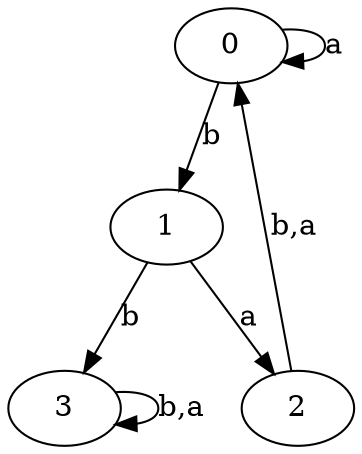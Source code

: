 digraph {
 ranksep=0.5;
 d2tdocpreamble = "\usetikzlibrary{automata}";
 d2tfigpreamble = "\tikzstyle{every state}= [ draw=blue!50,very thick,fill=blue!20]  \tikzstyle{auto}= [fill=white]";
 node [style="state"];
 edge [lblstyle="auto",topath="bend right", len=4  ]
  "0" [label="0",];
  "1" [label="1",style = "state, initial"];
  "2" [label="2",];
  "3" [label="3",style = "state, accepting"];
  "0" -> "0" [label="a",topath="loop above"];
  "0" -> "1" [label="b"];
  "1" -> "2" [label="a"];
  "1" -> "3" [label="b"];
  "2" -> "0" [label="b,a"];
  "3" -> "3" [label="b,a",topath="loop above"];
}